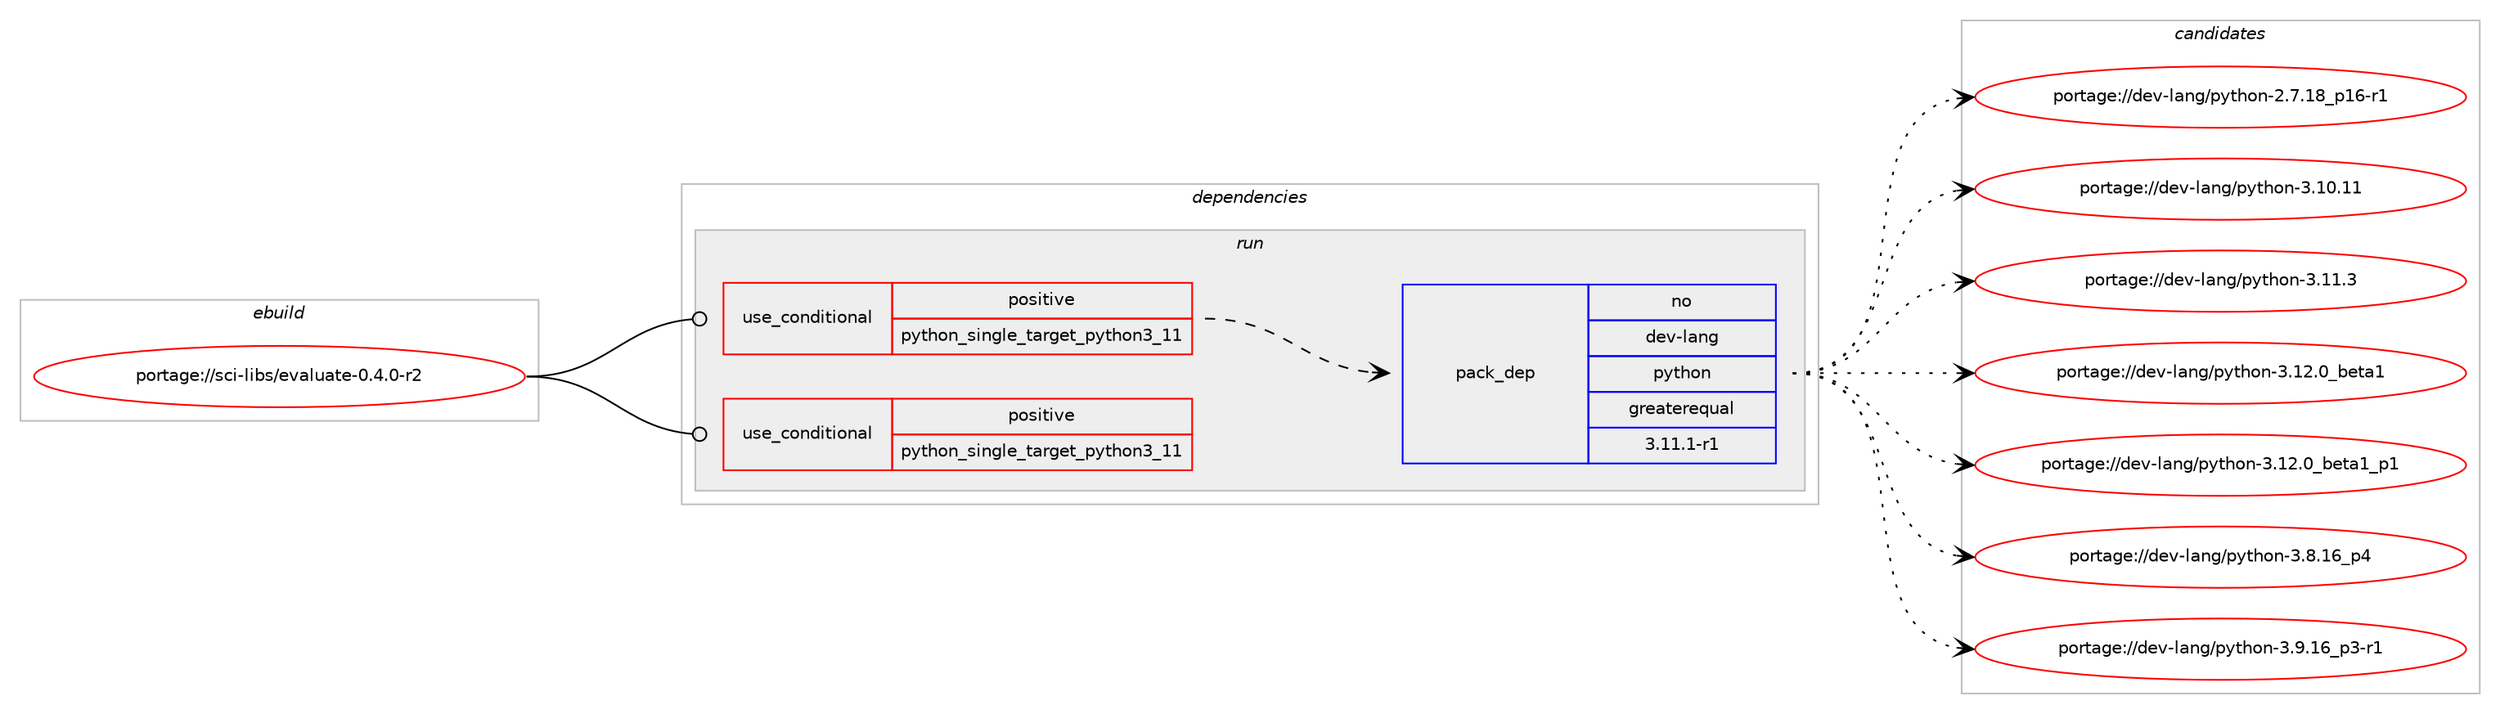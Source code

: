 digraph prolog {

# *************
# Graph options
# *************

newrank=true;
concentrate=true;
compound=true;
graph [rankdir=LR,fontname=Helvetica,fontsize=10,ranksep=1.5];#, ranksep=2.5, nodesep=0.2];
edge  [arrowhead=vee];
node  [fontname=Helvetica,fontsize=10];

# **********
# The ebuild
# **********

subgraph cluster_leftcol {
color=gray;
rank=same;
label=<<i>ebuild</i>>;
id [label="portage://sci-libs/evaluate-0.4.0-r2", color=red, width=4, href="../sci-libs/evaluate-0.4.0-r2.svg"];
}

# ****************
# The dependencies
# ****************

subgraph cluster_midcol {
color=gray;
label=<<i>dependencies</i>>;
subgraph cluster_compile {
fillcolor="#eeeeee";
style=filled;
label=<<i>compile</i>>;
}
subgraph cluster_compileandrun {
fillcolor="#eeeeee";
style=filled;
label=<<i>compile and run</i>>;
}
subgraph cluster_run {
fillcolor="#eeeeee";
style=filled;
label=<<i>run</i>>;
subgraph cond1903 {
dependency2687 [label=<<TABLE BORDER="0" CELLBORDER="1" CELLSPACING="0" CELLPADDING="4"><TR><TD ROWSPAN="3" CELLPADDING="10">use_conditional</TD></TR><TR><TD>positive</TD></TR><TR><TD>python_single_target_python3_11</TD></TR></TABLE>>, shape=none, color=red];
subgraph pack767 {
dependency2688 [label=<<TABLE BORDER="0" CELLBORDER="1" CELLSPACING="0" CELLPADDING="4" WIDTH="220"><TR><TD ROWSPAN="6" CELLPADDING="30">pack_dep</TD></TR><TR><TD WIDTH="110">no</TD></TR><TR><TD>dev-lang</TD></TR><TR><TD>python</TD></TR><TR><TD>greaterequal</TD></TR><TR><TD>3.11.1-r1</TD></TR></TABLE>>, shape=none, color=blue];
}
dependency2687:e -> dependency2688:w [weight=20,style="dashed",arrowhead="vee"];
}
id:e -> dependency2687:w [weight=20,style="solid",arrowhead="odot"];
subgraph cond1904 {
dependency2689 [label=<<TABLE BORDER="0" CELLBORDER="1" CELLSPACING="0" CELLPADDING="4"><TR><TD ROWSPAN="3" CELLPADDING="10">use_conditional</TD></TR><TR><TD>positive</TD></TR><TR><TD>python_single_target_python3_11</TD></TR></TABLE>>, shape=none, color=red];
# *** BEGIN UNKNOWN DEPENDENCY TYPE (TODO) ***
# dependency2689 -> package_dependency(portage://sci-libs/evaluate-0.4.0-r2,run,no,dev-python,matplotlib,none,[,,],[],[use(enable(python_targets_python3_11),negative)])
# *** END UNKNOWN DEPENDENCY TYPE (TODO) ***

# *** BEGIN UNKNOWN DEPENDENCY TYPE (TODO) ***
# dependency2689 -> package_dependency(portage://sci-libs/evaluate-0.4.0-r2,run,no,dev-python,pyarrow,none,[,,],[],[use(enable(python_targets_python3_11),negative),use(enable(parquet),none)])
# *** END UNKNOWN DEPENDENCY TYPE (TODO) ***

# *** BEGIN UNKNOWN DEPENDENCY TYPE (TODO) ***
# dependency2689 -> package_dependency(portage://sci-libs/evaluate-0.4.0-r2,run,no,dev-python,unidecode,none,[,,],[],[use(enable(python_targets_python3_11),negative)])
# *** END UNKNOWN DEPENDENCY TYPE (TODO) ***

# *** BEGIN UNKNOWN DEPENDENCY TYPE (TODO) ***
# dependency2689 -> package_dependency(portage://sci-libs/evaluate-0.4.0-r2,run,no,sci-libs,transformers,none,[,,],[],[use(enable(python_targets_python3_11),negative)])
# *** END UNKNOWN DEPENDENCY TYPE (TODO) ***

}
id:e -> dependency2689:w [weight=20,style="solid",arrowhead="odot"];
# *** BEGIN UNKNOWN DEPENDENCY TYPE (TODO) ***
# id -> package_dependency(portage://sci-libs/evaluate-0.4.0-r2,run,no,sci-libs,datasets,none,[,,],[],[use(optenable(python_single_target_python3_11),negative)])
# *** END UNKNOWN DEPENDENCY TYPE (TODO) ***

}
}

# **************
# The candidates
# **************

subgraph cluster_choices {
rank=same;
color=gray;
label=<<i>candidates</i>>;

subgraph choice767 {
color=black;
nodesep=1;
choice100101118451089711010347112121116104111110455046554649569511249544511449 [label="portage://dev-lang/python-2.7.18_p16-r1", color=red, width=4,href="../dev-lang/python-2.7.18_p16-r1.svg"];
choice1001011184510897110103471121211161041111104551464948464949 [label="portage://dev-lang/python-3.10.11", color=red, width=4,href="../dev-lang/python-3.10.11.svg"];
choice10010111845108971101034711212111610411111045514649494651 [label="portage://dev-lang/python-3.11.3", color=red, width=4,href="../dev-lang/python-3.11.3.svg"];
choice1001011184510897110103471121211161041111104551464950464895981011169749 [label="portage://dev-lang/python-3.12.0_beta1", color=red, width=4,href="../dev-lang/python-3.12.0_beta1.svg"];
choice10010111845108971101034711212111610411111045514649504648959810111697499511249 [label="portage://dev-lang/python-3.12.0_beta1_p1", color=red, width=4,href="../dev-lang/python-3.12.0_beta1_p1.svg"];
choice100101118451089711010347112121116104111110455146564649549511252 [label="portage://dev-lang/python-3.8.16_p4", color=red, width=4,href="../dev-lang/python-3.8.16_p4.svg"];
choice1001011184510897110103471121211161041111104551465746495495112514511449 [label="portage://dev-lang/python-3.9.16_p3-r1", color=red, width=4,href="../dev-lang/python-3.9.16_p3-r1.svg"];
dependency2688:e -> choice100101118451089711010347112121116104111110455046554649569511249544511449:w [style=dotted,weight="100"];
dependency2688:e -> choice1001011184510897110103471121211161041111104551464948464949:w [style=dotted,weight="100"];
dependency2688:e -> choice10010111845108971101034711212111610411111045514649494651:w [style=dotted,weight="100"];
dependency2688:e -> choice1001011184510897110103471121211161041111104551464950464895981011169749:w [style=dotted,weight="100"];
dependency2688:e -> choice10010111845108971101034711212111610411111045514649504648959810111697499511249:w [style=dotted,weight="100"];
dependency2688:e -> choice100101118451089711010347112121116104111110455146564649549511252:w [style=dotted,weight="100"];
dependency2688:e -> choice1001011184510897110103471121211161041111104551465746495495112514511449:w [style=dotted,weight="100"];
}
}

}
